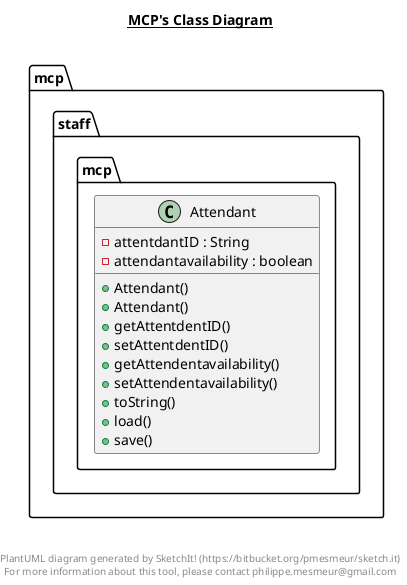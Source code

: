 @startuml

title __MCP's Class Diagram__\n

  package mcp {
    package mcp.staff.mcp {
      class Attendant {
          - attentdantID : String
          - attendantavailability : boolean
          + Attendant()
          + Attendant()
          + getAttentdentID()
          + setAttentdentID()
          + getAttendentavailability()
          + setAttendentavailability()
          + toString()
          + load()
          + save()
      }
    }
  }
  



right footer


PlantUML diagram generated by SketchIt! (https://bitbucket.org/pmesmeur/sketch.it)
For more information about this tool, please contact philippe.mesmeur@gmail.com
endfooter

@enduml
